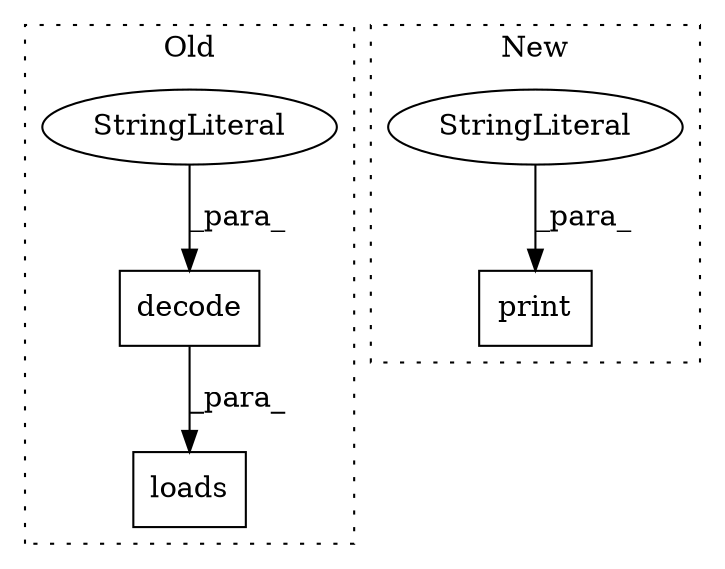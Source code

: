 digraph G {
subgraph cluster0 {
1 [label="decode" a="32" s="2383,2397" l="7,1" shape="box"];
3 [label="StringLiteral" a="45" s="2390" l="7" shape="ellipse"];
5 [label="loads" a="32" s="2416,2435" l="6,1" shape="box"];
label = "Old";
style="dotted";
}
subgraph cluster1 {
2 [label="print" a="32" s="2370,2411" l="6,1" shape="box"];
4 [label="StringLiteral" a="45" s="2376" l="35" shape="ellipse"];
label = "New";
style="dotted";
}
1 -> 5 [label="_para_"];
3 -> 1 [label="_para_"];
4 -> 2 [label="_para_"];
}